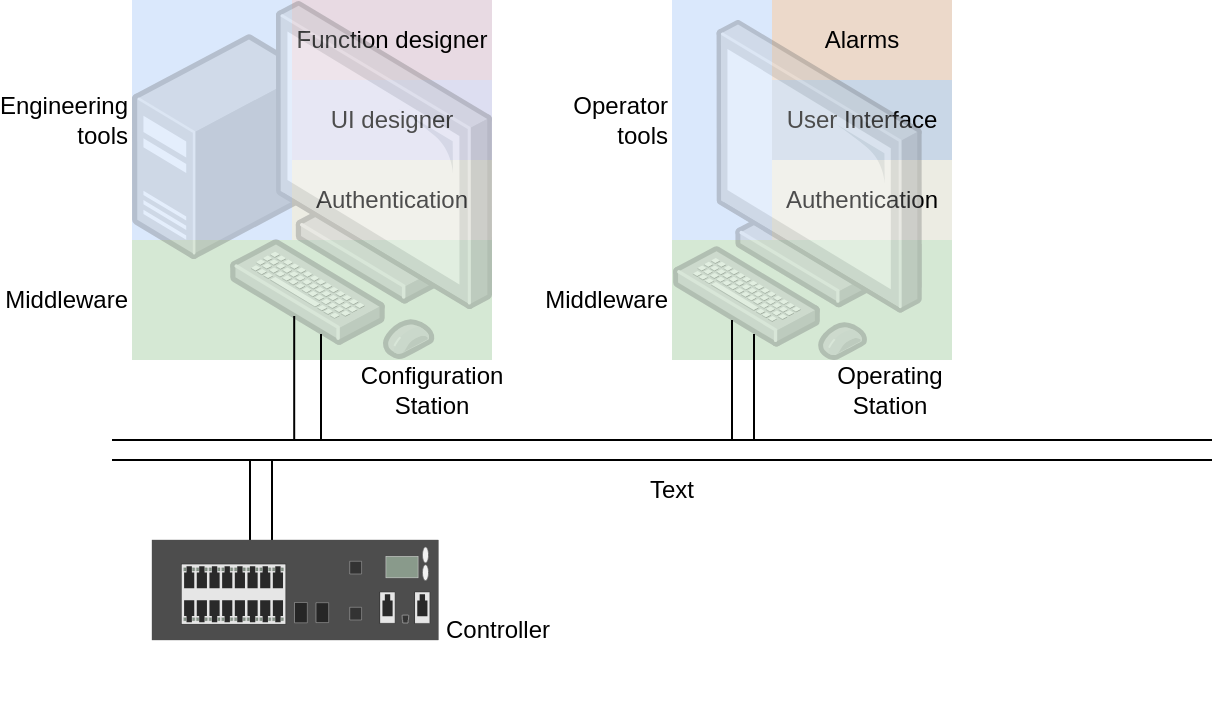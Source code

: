 <mxfile version="16.5.3" type="github">
  <diagram id="zzyL0d67WLOAOokinvGS" name="Page-1">
    <mxGraphModel dx="1422" dy="762" grid="1" gridSize="10" guides="1" tooltips="1" connect="1" arrows="1" fold="1" page="1" pageScale="1" pageWidth="827" pageHeight="1169" math="0" shadow="0">
      <root>
        <mxCell id="0" />
        <mxCell id="1" parent="0" />
        <mxCell id="FL1dxmrcet4_61cFQXGb-11" value="Middleware" style="rounded=0;whiteSpace=wrap;html=1;fillColor=#d5e8d4;strokeColor=none;labelPosition=left;verticalLabelPosition=middle;align=right;verticalAlign=middle;" vertex="1" parent="1">
          <mxGeometry x="410" y="370" width="140" height="60" as="geometry" />
        </mxCell>
        <mxCell id="FL1dxmrcet4_61cFQXGb-12" value="Operator&lt;br&gt;tools" style="rounded=0;whiteSpace=wrap;html=1;fillColor=#dae8fc;strokeColor=none;labelPosition=left;verticalLabelPosition=middle;align=right;verticalAlign=middle;" vertex="1" parent="1">
          <mxGeometry x="410" y="250" width="140" height="120" as="geometry" />
        </mxCell>
        <mxCell id="FL1dxmrcet4_61cFQXGb-13" value="Authentication" style="rounded=0;whiteSpace=wrap;html=1;fillColor=#fff2cc;strokeColor=none;labelPosition=center;verticalLabelPosition=middle;align=center;verticalAlign=middle;opacity=50;" vertex="1" parent="1">
          <mxGeometry x="460" y="330" width="90" height="40" as="geometry" />
        </mxCell>
        <mxCell id="FL1dxmrcet4_61cFQXGb-14" value="User Interface" style="rounded=0;whiteSpace=wrap;html=1;fillColor=#bac8d3;strokeColor=none;labelPosition=center;verticalLabelPosition=middle;align=center;verticalAlign=middle;opacity=50;" vertex="1" parent="1">
          <mxGeometry x="460" y="290" width="90" height="40" as="geometry" />
        </mxCell>
        <mxCell id="FL1dxmrcet4_61cFQXGb-15" value="Alarms" style="rounded=0;whiteSpace=wrap;html=1;fillColor=#ffcc99;strokeColor=none;labelPosition=center;verticalLabelPosition=middle;align=center;verticalAlign=middle;opacity=50;" vertex="1" parent="1">
          <mxGeometry x="460" y="250" width="90" height="40" as="geometry" />
        </mxCell>
        <mxCell id="7DjQv0dBuV6Vrr2Z-Det-26" value="" style="points=[];aspect=fixed;html=1;align=center;shadow=0;dashed=0;image;image=img/lib/allied_telesis/computer_and_terminals/Personal_Computer.svg;strokeColor=default;fillColor=default;opacity=30;" parent="1" vertex="1">
          <mxGeometry x="410" y="260" width="125.43" height="170" as="geometry" />
        </mxCell>
        <mxCell id="FL1dxmrcet4_61cFQXGb-3" value="Middleware" style="rounded=0;whiteSpace=wrap;html=1;fillColor=#d5e8d4;strokeColor=none;labelPosition=left;verticalLabelPosition=middle;align=right;verticalAlign=middle;" vertex="1" parent="1">
          <mxGeometry x="140" y="370" width="180" height="60" as="geometry" />
        </mxCell>
        <mxCell id="FL1dxmrcet4_61cFQXGb-4" value="Engineering&lt;br&gt;tools" style="rounded=0;whiteSpace=wrap;html=1;fillColor=#dae8fc;strokeColor=none;labelPosition=left;verticalLabelPosition=middle;align=right;verticalAlign=middle;" vertex="1" parent="1">
          <mxGeometry x="140" y="250" width="180" height="120" as="geometry" />
        </mxCell>
        <mxCell id="FL1dxmrcet4_61cFQXGb-5" value="Authentication" style="rounded=0;whiteSpace=wrap;html=1;fillColor=#fff2cc;strokeColor=none;labelPosition=center;verticalLabelPosition=middle;align=center;verticalAlign=middle;opacity=50;" vertex="1" parent="1">
          <mxGeometry x="220" y="330" width="100" height="40" as="geometry" />
        </mxCell>
        <mxCell id="FL1dxmrcet4_61cFQXGb-6" value="UI designer" style="rounded=0;whiteSpace=wrap;html=1;fillColor=#e1d5e7;strokeColor=none;labelPosition=center;verticalLabelPosition=middle;align=center;verticalAlign=middle;opacity=50;" vertex="1" parent="1">
          <mxGeometry x="220" y="290" width="100" height="40" as="geometry" />
        </mxCell>
        <mxCell id="FL1dxmrcet4_61cFQXGb-7" value="Function designer" style="rounded=0;whiteSpace=wrap;html=1;fillColor=#f8cecc;strokeColor=none;labelPosition=center;verticalLabelPosition=middle;align=center;verticalAlign=middle;opacity=50;" vertex="1" parent="1">
          <mxGeometry x="220" y="250" width="100" height="40" as="geometry" />
        </mxCell>
        <mxCell id="7DjQv0dBuV6Vrr2Z-Det-25" value="" style="points=[];aspect=fixed;html=1;align=center;shadow=0;dashed=0;image;image=img/lib/allied_telesis/computer_and_terminals/Personal_Computer_with_Server.svg;strokeColor=default;fillColor=default;opacity=30;imageBackground=none;imageBorder=none;" parent="1" vertex="1">
          <mxGeometry x="140" y="250" width="180" height="180" as="geometry" />
        </mxCell>
        <mxCell id="7DjQv0dBuV6Vrr2Z-Det-19" value="" style="endArrow=none;html=1;rounded=0;exitX=0.5;exitY=0;exitDx=0;exitDy=0;entryX=0.5;entryY=1;entryDx=0;entryDy=0;" parent="1" edge="1">
          <mxGeometry width="50" height="50" relative="1" as="geometry">
            <mxPoint x="471.2" y="600" as="sourcePoint" />
            <mxPoint x="471.2" y="600" as="targetPoint" />
          </mxGeometry>
        </mxCell>
        <mxCell id="7DjQv0dBuV6Vrr2Z-Det-21" value="Controller" style="text;html=1;strokeColor=none;fillColor=none;align=center;verticalAlign=middle;whiteSpace=wrap;rounded=0;" parent="1" vertex="1">
          <mxGeometry x="293.2" y="550" width="60" height="30" as="geometry" />
        </mxCell>
        <mxCell id="7DjQv0dBuV6Vrr2Z-Det-27" value="Configuration&lt;br&gt;Station" style="text;html=1;strokeColor=none;fillColor=none;align=center;verticalAlign=middle;whiteSpace=wrap;rounded=0;" parent="1" vertex="1">
          <mxGeometry x="260" y="430" width="60" height="30" as="geometry" />
        </mxCell>
        <mxCell id="7DjQv0dBuV6Vrr2Z-Det-28" value="Operating&lt;br&gt;Station" style="text;html=1;strokeColor=none;fillColor=none;align=center;verticalAlign=middle;whiteSpace=wrap;rounded=0;" parent="1" vertex="1">
          <mxGeometry x="488.54" y="430" width="60" height="30" as="geometry" />
        </mxCell>
        <mxCell id="7DjQv0dBuV6Vrr2Z-Det-29" value="" style="endArrow=none;html=1;rounded=0;" parent="1" edge="1">
          <mxGeometry width="50" height="50" relative="1" as="geometry">
            <mxPoint x="130" y="470" as="sourcePoint" />
            <mxPoint x="680" y="470" as="targetPoint" />
          </mxGeometry>
        </mxCell>
        <mxCell id="7DjQv0dBuV6Vrr2Z-Det-30" value="" style="endArrow=none;html=1;rounded=0;" parent="1" edge="1">
          <mxGeometry width="50" height="50" relative="1" as="geometry">
            <mxPoint x="130" y="480" as="sourcePoint" />
            <mxPoint x="680" y="480" as="targetPoint" />
          </mxGeometry>
        </mxCell>
        <mxCell id="7DjQv0dBuV6Vrr2Z-Det-43" value="" style="endArrow=none;html=1;rounded=0;" parent="1" edge="1">
          <mxGeometry width="50" height="50" relative="1" as="geometry">
            <mxPoint x="221.1" y="470" as="sourcePoint" />
            <mxPoint x="221.1" y="408" as="targetPoint" />
          </mxGeometry>
        </mxCell>
        <mxCell id="7DjQv0dBuV6Vrr2Z-Det-44" value="" style="endArrow=none;html=1;rounded=0;strokeWidth=1;" parent="1" edge="1">
          <mxGeometry width="50" height="50" relative="1" as="geometry">
            <mxPoint x="234.5" y="470" as="sourcePoint" />
            <mxPoint x="234.5" y="417" as="targetPoint" />
          </mxGeometry>
        </mxCell>
        <mxCell id="7DjQv0dBuV6Vrr2Z-Det-45" value="" style="endArrow=none;html=1;rounded=0;" parent="1" edge="1">
          <mxGeometry width="50" height="50" relative="1" as="geometry">
            <mxPoint x="440" y="470" as="sourcePoint" />
            <mxPoint x="440" y="410" as="targetPoint" />
          </mxGeometry>
        </mxCell>
        <mxCell id="7DjQv0dBuV6Vrr2Z-Det-46" value="" style="endArrow=none;html=1;rounded=0;strokeWidth=1;" parent="1" edge="1">
          <mxGeometry width="50" height="50" relative="1" as="geometry">
            <mxPoint x="451" y="470" as="sourcePoint" />
            <mxPoint x="451" y="417" as="targetPoint" />
          </mxGeometry>
        </mxCell>
        <mxCell id="7DjQv0dBuV6Vrr2Z-Det-47" value="" style="endArrow=none;html=1;rounded=0;strokeWidth=1;" parent="1" edge="1">
          <mxGeometry width="50" height="50" relative="1" as="geometry">
            <mxPoint x="199" y="520" as="sourcePoint" />
            <mxPoint x="199" y="480" as="targetPoint" />
          </mxGeometry>
        </mxCell>
        <mxCell id="7DjQv0dBuV6Vrr2Z-Det-48" value="" style="endArrow=none;html=1;rounded=0;strokeWidth=1;" parent="1" edge="1">
          <mxGeometry width="50" height="50" relative="1" as="geometry">
            <mxPoint x="210" y="520" as="sourcePoint" />
            <mxPoint x="210" y="480" as="targetPoint" />
          </mxGeometry>
        </mxCell>
        <mxCell id="FL1dxmrcet4_61cFQXGb-2" value="Text" style="text;html=1;strokeColor=none;fillColor=none;align=center;verticalAlign=middle;whiteSpace=wrap;rounded=0;opacity=30;" vertex="1" parent="1">
          <mxGeometry x="380" y="480" width="60" height="30" as="geometry" />
        </mxCell>
        <mxCell id="7DjQv0dBuV6Vrr2Z-Det-20" value="" style="html=1;verticalLabelPosition=bottom;verticalAlign=top;outlineConnect=0;shadow=0;dashed=0;shape=mxgraph.rack.hpe_aruba.gateways_controllers.aruba_7010_mobility_controller_front;strokeColor=default;fillColor=none;opacity=30;" parent="1" vertex="1">
          <mxGeometry x="150" y="520" width="143.2" height="50" as="geometry" />
        </mxCell>
      </root>
    </mxGraphModel>
  </diagram>
</mxfile>
